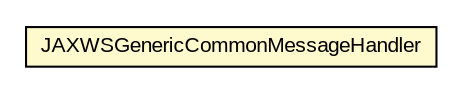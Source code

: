 #!/usr/local/bin/dot
#
# Class diagram 
# Generated by UMLGraph version R5_6-24-gf6e263 (http://www.umlgraph.org/)
#

digraph G {
	edge [fontname="arial",fontsize=10,labelfontname="arial",labelfontsize=10];
	node [fontname="arial",fontsize=10,shape=plaintext];
	nodesep=0.25;
	ranksep=0.5;
	// org.miloss.fgsms.agents.JAXWSGenericCommonMessageHandler
	c733802 [label=<<table title="org.miloss.fgsms.agents.JAXWSGenericCommonMessageHandler" border="0" cellborder="1" cellspacing="0" cellpadding="2" port="p" bgcolor="lemonChiffon" href="./JAXWSGenericCommonMessageHandler.html">
		<tr><td><table border="0" cellspacing="0" cellpadding="1">
<tr><td align="center" balign="center"> JAXWSGenericCommonMessageHandler </td></tr>
		</table></td></tr>
		</table>>, URL="./JAXWSGenericCommonMessageHandler.html", fontname="arial", fontcolor="black", fontsize=10.0];
}

